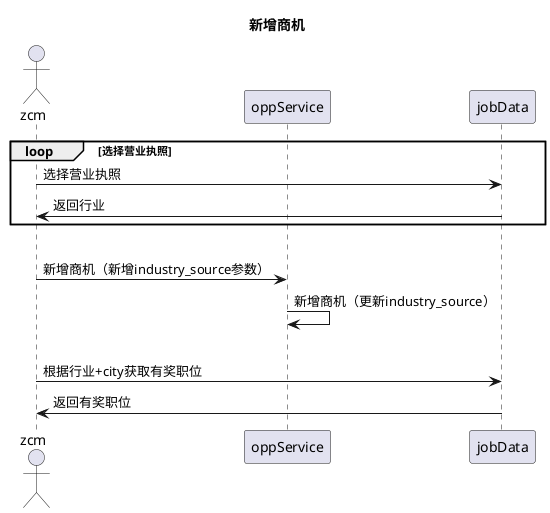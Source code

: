 @startuml
'https://plantuml.com/sequence-diagram

actor zcm
participant oppService
participant jobData

title 新增商机

loop 选择营业执照
zcm -> jobData : 选择营业执照
jobData -> zcm : 返回行业
end
|||

zcm -> oppService : 新增商机（新增industry_source参数）
oppService -> oppService : 新增商机（更新industry_source）

|||

zcm -> jobData : 根据行业+city获取有奖职位
jobData -> zcm : 返回有奖职位
@enduml